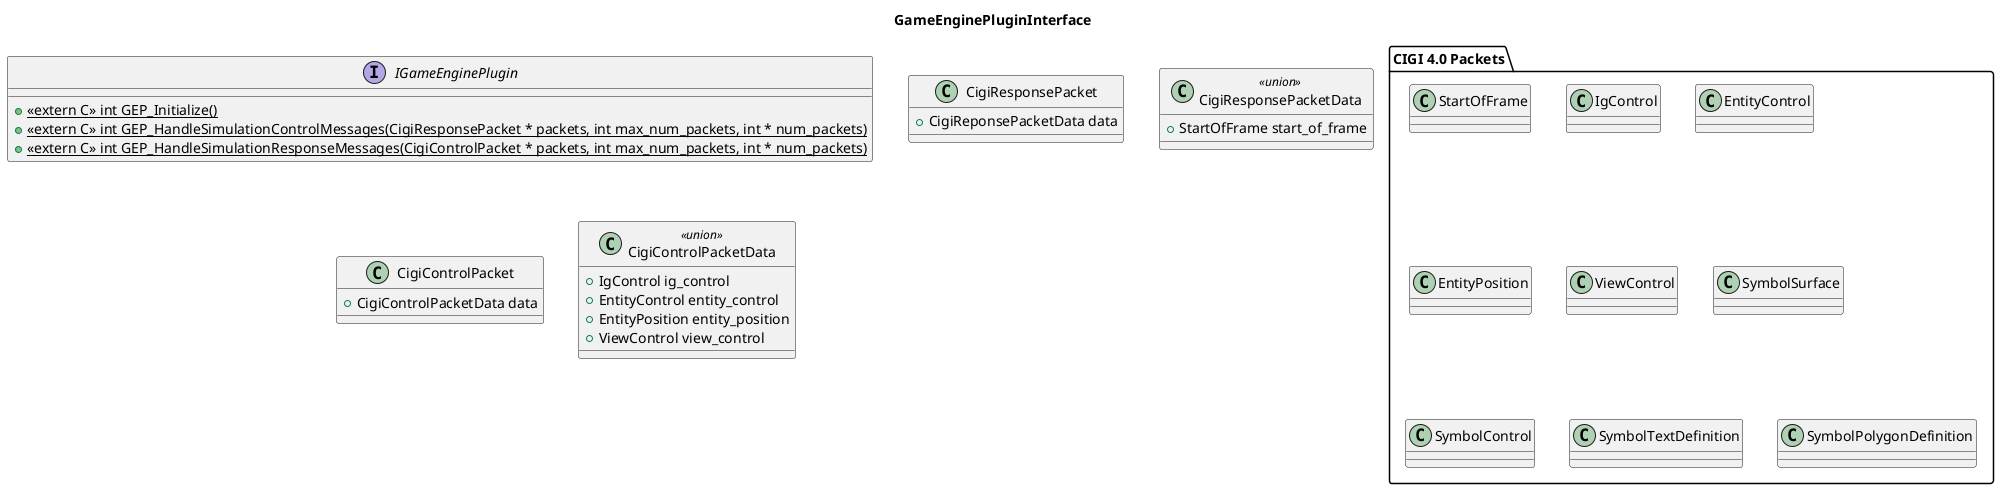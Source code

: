 @startuml

title "GameEnginePluginInterface"

top to bottom direction

interface "IGameEnginePlugin"  as IGEP {
    + {static} <<extern C>> int GEP_Initialize()
    + {static} <<extern C>> int GEP_HandleSimulationControlMessages(CigiResponsePacket * packets, int max_num_packets, int * num_packets)
    + {static} <<extern C>> int GEP_HandleSimulationResponseMessages(CigiControlPacket * packets, int max_num_packets, int * num_packets)

}

class "CigiResponsePacket" {
    + CigiReponsePacketData data
}

class CigiResponsePacketData <<union>> {
    + StartOfFrame start_of_frame
}

class "CigiControlPacket" {
    + CigiControlPacketData data
}

class CigiControlPacketData <<union>> {
    + IgControl ig_control
    + EntityControl entity_control
    + EntityPosition entity_position
    + ViewControl view_control
}

package "CIGI 4.0 Packets" as CIGI {

    class "StartOfFrame" {

    }

    class "IgControl" {

    }

    class "EntityControl" {

    }

    class "EntityPosition" {

    }

    class "ViewControl" {

    }

    class "SymbolSurface" {

    }

    class "SymbolControl" {

    }

    class "SymbolTextDefinition" {

    }

    class "SymbolPolygonDefinition" {
        
    }

}

@enduml